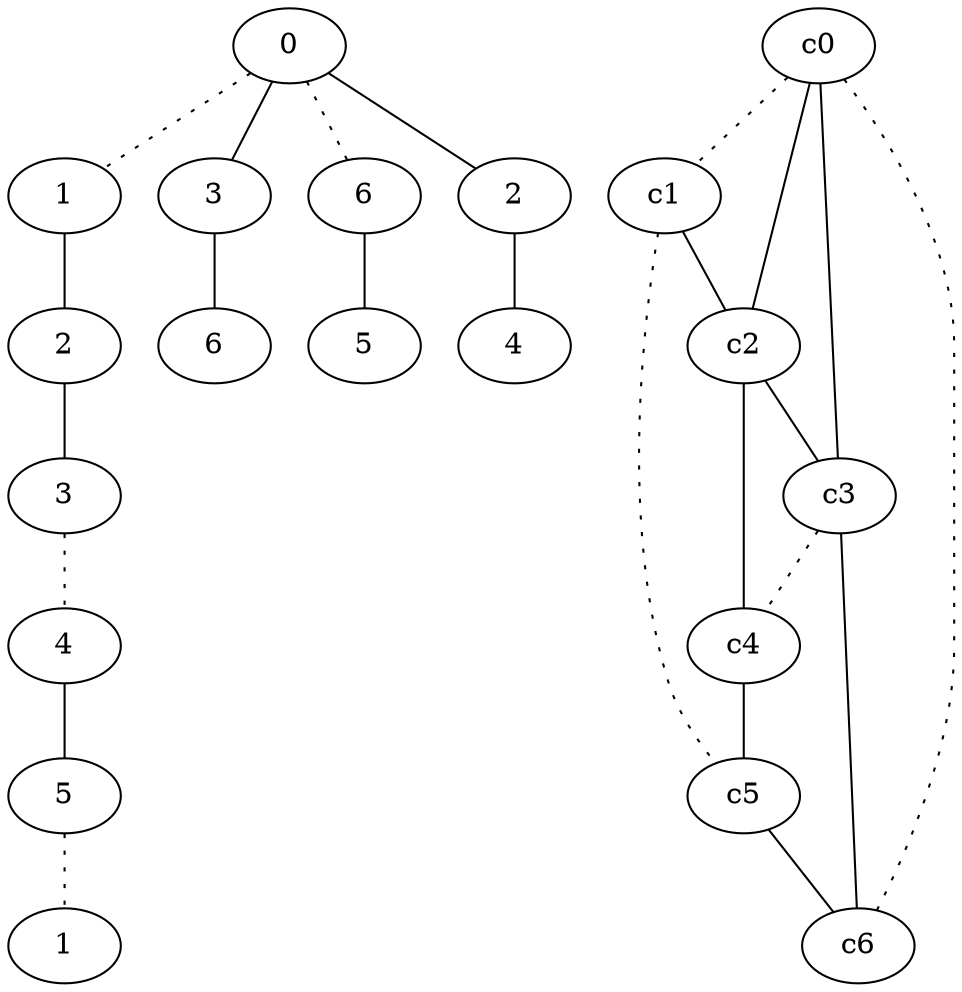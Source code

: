 graph {
a0[label=0];
a1[label=1];
a2[label=2];
a3[label=3];
a4[label=4];
a5[label=5];
a6[label=1];
a7[label=3];
a8[label=6];
a9[label=6];
a10[label=5];
a11[label=2];
a12[label=4];
a0 -- a1 [style=dotted];
a0 -- a7;
a0 -- a9 [style=dotted];
a0 -- a11;
a1 -- a2;
a2 -- a3;
a3 -- a4 [style=dotted];
a4 -- a5;
a5 -- a6 [style=dotted];
a7 -- a8;
a9 -- a10;
a11 -- a12;
c0 -- c1 [style=dotted];
c0 -- c2;
c0 -- c3;
c0 -- c6 [style=dotted];
c1 -- c2;
c1 -- c5 [style=dotted];
c2 -- c3;
c2 -- c4;
c3 -- c4 [style=dotted];
c3 -- c6;
c4 -- c5;
c5 -- c6;
}
